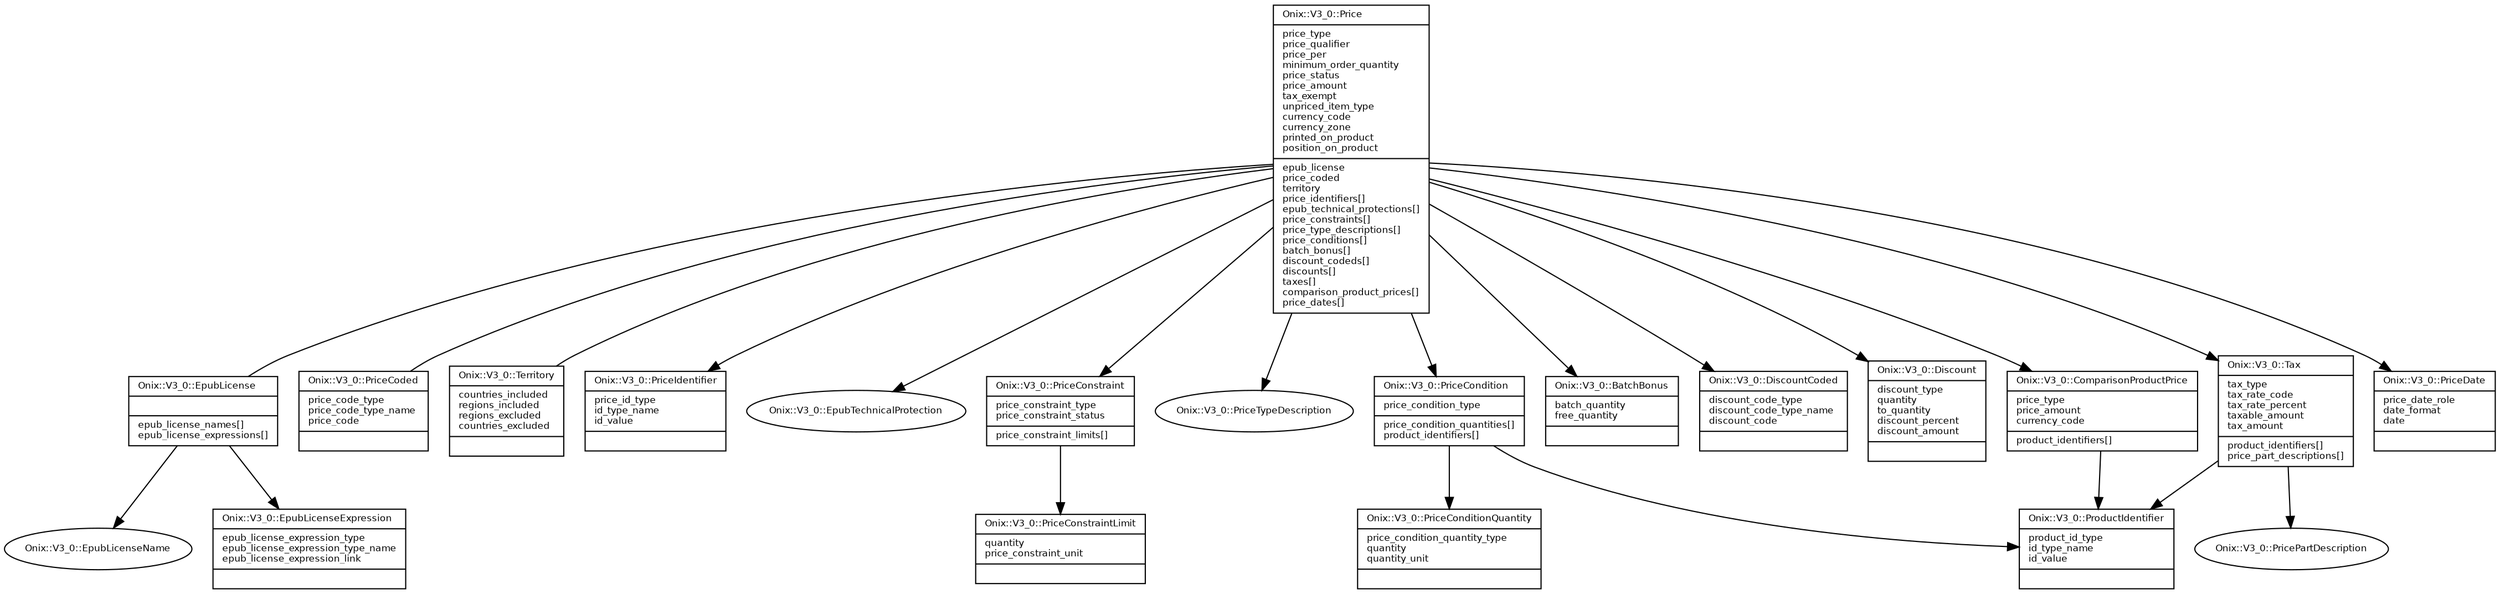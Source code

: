 digraph G {
  fontname = "Bitstream Vera Sans"
  fontsize = 8

  node [
    fontname = "Bitstream Vera Sans"
    fontsize = 8
    shape = "record"
  ]

  edge [
    fontname = "Bitstream Vera Sans"
    fontsize = 8
  ]

  Price [
    label = "{Onix::V3_0::Price\l|price_type\lprice_qualifier\lprice_per\lminimum_order_quantity\lprice_status\lprice_amount\ltax_exempt\lunpriced_item_type\lcurrency_code\lcurrency_zone\lprinted_on_product\lposition_on_product\l|epub_license\lprice_coded\lterritory\lprice_identifiers[]\lepub_technical_protections[]\lprice_constraints[]\lprice_type_descriptions[]\lprice_conditions[]\lbatch_bonus[]\ldiscount_codeds[]\ldiscounts[]\ltaxes[]\lcomparison_product_prices[]\lprice_dates[]\l}"
  ]

  Price -> EpubLicense [arrowhead=none]
  Price -> PriceCoded [arrowhead=none]
  Price -> Territory [arrowhead=none]
  Price -> PriceIdentifier [arrowhead=normal]
  Price -> EpubTechnicalProtection [arrowhead=normal]
  Price -> PriceConstraint [arrowhead=normal]
  Price -> PriceTypeDescription [arrowhead=normal]
  Price -> PriceCondition [arrowhead=normal]
  Price -> BatchBonus [arrowhead=normal]
  Price -> DiscountCoded [arrowhead=normal]
  Price -> Discount [arrowhead=normal]
  Price -> Tax [arrowhead=normal]
  Price -> ComparisonProductPrice [arrowhead=normal]
  Price -> PriceDate [arrowhead=normal]

  EpubLicense [
    label = "{Onix::V3_0::EpubLicense\l|\l|epub_license_names[]\lepub_license_expressions[]\l}"
  ]

  EpubLicense -> EpubLicenseName [arrowhead=normal]
  EpubLicense -> EpubLicenseExpression [arrowhead=normal]

  EpubLicenseName [
    label = "Onix::V3_0::EpubLicenseName", shape = oval
  ]




  EpubLicenseExpression [
    label = "{Onix::V3_0::EpubLicenseExpression\l|epub_license_expression_type\lepub_license_expression_type_name\lepub_license_expression_link\l|\l}"
  ]




  PriceCoded [
    label = "{Onix::V3_0::PriceCoded\l|price_code_type\lprice_code_type_name\lprice_code\l|\l}"
  ]




  Territory [
    label = "{Onix::V3_0::Territory\l|countries_included\lregions_included\lregions_excluded\lcountries_excluded\l|\l}"
  ]




  PriceIdentifier [
    label = "{Onix::V3_0::PriceIdentifier\l|price_id_type\lid_type_name\lid_value\l|\l}"
  ]




  EpubTechnicalProtection [
    label = "Onix::V3_0::EpubTechnicalProtection", shape = oval
  ]




  PriceConstraint [
    label = "{Onix::V3_0::PriceConstraint\l|price_constraint_type\lprice_constraint_status\l|price_constraint_limits[]\l}"
  ]

  PriceConstraint -> PriceConstraintLimit [arrowhead=normal]

  PriceConstraintLimit [
    label = "{Onix::V3_0::PriceConstraintLimit\l|quantity\lprice_constraint_unit\l|\l}"
  ]




  PriceTypeDescription [
    label = "Onix::V3_0::PriceTypeDescription", shape = oval
  ]




  PriceCondition [
    label = "{Onix::V3_0::PriceCondition\l|price_condition_type\l|price_condition_quantities[]\lproduct_identifiers[]\l}"
  ]

  PriceCondition -> PriceConditionQuantity [arrowhead=normal]
  PriceCondition -> ProductIdentifier [arrowhead=normal]

  PriceConditionQuantity [
    label = "{Onix::V3_0::PriceConditionQuantity\l|price_condition_quantity_type\lquantity\lquantity_unit\l|\l}"
  ]




  ProductIdentifier [
    label = "{Onix::V3_0::ProductIdentifier\l|product_id_type\lid_type_name\lid_value\l|\l}"
  ]




  BatchBonus [
    label = "{Onix::V3_0::BatchBonus\l|batch_quantity\lfree_quantity\l|\l}"
  ]




  DiscountCoded [
    label = "{Onix::V3_0::DiscountCoded\l|discount_code_type\ldiscount_code_type_name\ldiscount_code\l|\l}"
  ]




  Discount [
    label = "{Onix::V3_0::Discount\l|discount_type\lquantity\lto_quantity\ldiscount_percent\ldiscount_amount\l|\l}"
  ]




  Tax [
    label = "{Onix::V3_0::Tax\l|tax_type\ltax_rate_code\ltax_rate_percent\ltaxable_amount\ltax_amount\l|product_identifiers[]\lprice_part_descriptions[]\l}"
  ]

  Tax -> ProductIdentifier [arrowhead=normal]
  Tax -> PricePartDescription [arrowhead=normal]


  PricePartDescription [
    label = "Onix::V3_0::PricePartDescription", shape = oval
  ]




  ComparisonProductPrice [
    label = "{Onix::V3_0::ComparisonProductPrice\l|price_type\lprice_amount\lcurrency_code\l|product_identifiers[]\l}"
  ]

  ComparisonProductPrice -> ProductIdentifier [arrowhead=normal]


  PriceDate [
    label = "{Onix::V3_0::PriceDate\l|price_date_role\ldate_format\ldate\l|\l}"
  ]




}
